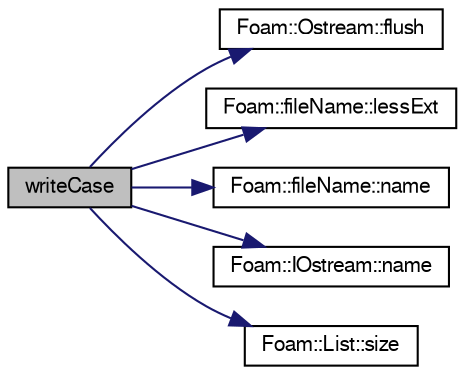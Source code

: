 digraph "writeCase"
{
  bgcolor="transparent";
  edge [fontname="FreeSans",fontsize="10",labelfontname="FreeSans",labelfontsize="10"];
  node [fontname="FreeSans",fontsize="10",shape=record];
  rankdir="LR";
  Node13 [label="writeCase",height=0.2,width=0.4,color="black", fillcolor="grey75", style="filled", fontcolor="black"];
  Node13 -> Node14 [color="midnightblue",fontsize="10",style="solid",fontname="FreeSans"];
  Node14 [label="Foam::Ostream::flush",height=0.2,width=0.4,color="black",URL="$a26238.html#a50ab71f4bc571f6e246b20db4b3dd131",tooltip="Flush stream. "];
  Node13 -> Node15 [color="midnightblue",fontsize="10",style="solid",fontname="FreeSans"];
  Node15 [label="Foam::fileName::lessExt",height=0.2,width=0.4,color="black",URL="$a28234.html#a6807d1f6ee241b17aec7652ecce48f6e",tooltip="Return file name without extension (part before last .) "];
  Node13 -> Node16 [color="midnightblue",fontsize="10",style="solid",fontname="FreeSans"];
  Node16 [label="Foam::fileName::name",height=0.2,width=0.4,color="black",URL="$a28234.html#a433b30fb3a93b9b4d07204699a319ca5",tooltip="Return file name (part beyond last /) "];
  Node13 -> Node17 [color="midnightblue",fontsize="10",style="solid",fontname="FreeSans"];
  Node17 [label="Foam::IOstream::name",height=0.2,width=0.4,color="black",URL="$a26226.html#a41b2d01e5fd6e1bc71a895d8b8a86308",tooltip="Return the name of the stream. "];
  Node13 -> Node18 [color="midnightblue",fontsize="10",style="solid",fontname="FreeSans"];
  Node18 [label="Foam::List::size",height=0.2,width=0.4,color="black",URL="$a25694.html#a8a5f6fa29bd4b500caf186f60245b384",tooltip="Override size to be inconsistent with allocated storage. "];
}
